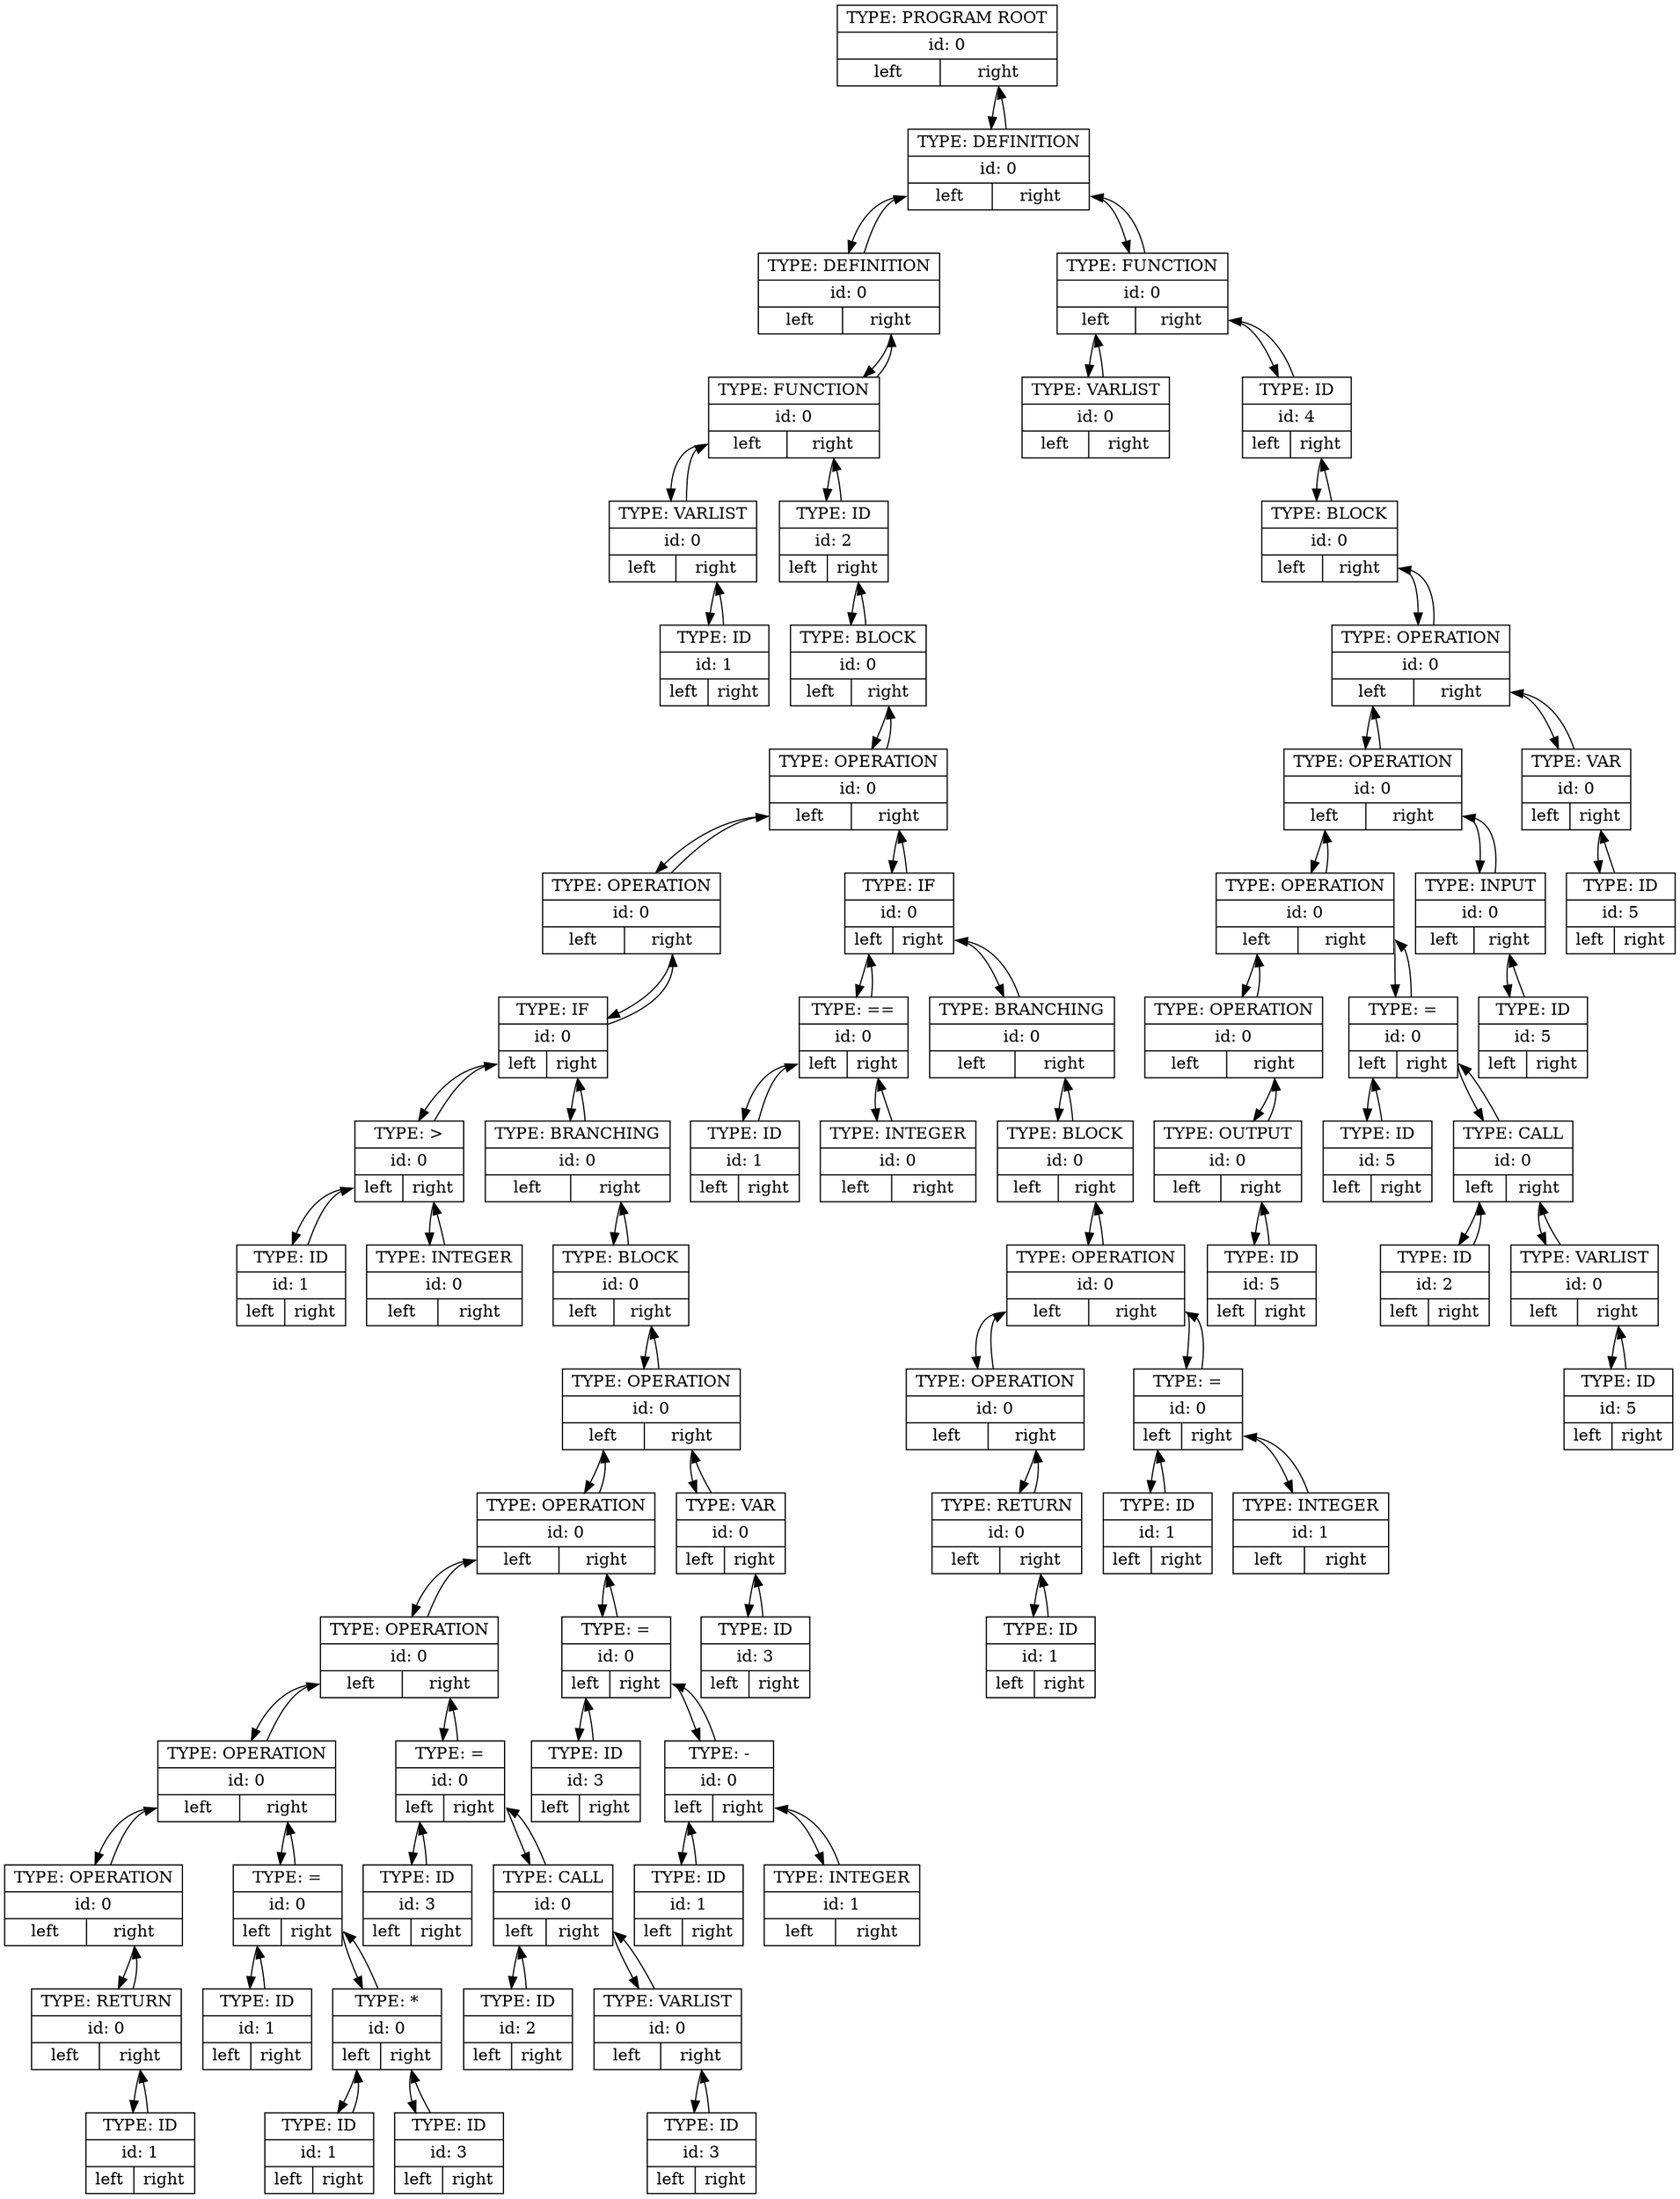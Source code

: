 digraph {
node0x55eb0b39d9a0[shape=record, label="{TYPE: PROGRAM ROOT | id: 0 | {<l> left | <r> right}}"];
node0x55eb0b39d9a0:r -> node0x55eb0b39da40;
node0x55eb0b39da40[shape=record, label="{TYPE: DEFINITION | id: 0 | {<l> left | <r> right}}"];
node0x55eb0b39da40 -> node0x55eb0b39d9a0;
node0x55eb0b39da40:l -> node0x55eb0b39dae0;
node0x55eb0b39dae0[shape=record, label="{TYPE: DEFINITION | id: 0 | {<l> left | <r> right}}"];
node0x55eb0b39dae0 -> node0x55eb0b39da40;
node0x55eb0b39dae0:r -> node0x55eb0b39db80;
node0x55eb0b39db80[shape=record, label="{TYPE: FUNCTION | id: 0 | {<l> left | <r> right}}"];
node0x55eb0b39db80 -> node0x55eb0b39dae0;
node0x55eb0b39db80:l -> node0x55eb0b39dc20;
node0x55eb0b39dc20[shape=record, label="{TYPE: VARLIST | id: 0 | {<l> left | <r> right}}"];
node0x55eb0b39dc20 -> node0x55eb0b39db80;
node0x55eb0b39dc20:r -> node0x55eb0b39dcc0;
node0x55eb0b39dcc0[shape=record, label="{TYPE: ID | id: 1 | {<l> left | <r> right}}"];
node0x55eb0b39dcc0 -> node0x55eb0b39dc20;
node0x55eb0b39db80:r -> node0x55eb0b39dd60;
node0x55eb0b39dd60[shape=record, label="{TYPE: ID | id: 2 | {<l> left | <r> right}}"];
node0x55eb0b39dd60 -> node0x55eb0b39db80;
node0x55eb0b39dd60:r -> node0x55eb0b39de20;
node0x55eb0b39de20[shape=record, label="{TYPE: BLOCK | id: 0 | {<l> left | <r> right}}"];
node0x55eb0b39de20 -> node0x55eb0b39dd60;
node0x55eb0b39de20:r -> node0x55eb0b39dec0;
node0x55eb0b39dec0[shape=record, label="{TYPE: OPERATION | id: 0 | {<l> left | <r> right}}"];
node0x55eb0b39dec0 -> node0x55eb0b39de20;
node0x55eb0b39dec0:l -> node0x55eb0b39df60;
node0x55eb0b39df60[shape=record, label="{TYPE: OPERATION | id: 0 | {<l> left | <r> right}}"];
node0x55eb0b39df60 -> node0x55eb0b39dec0;
node0x55eb0b39df60:r -> node0x55eb0b39e000;
node0x55eb0b39e000[shape=record, label="{TYPE: IF | id: 0 | {<l> left | <r> right}}"];
node0x55eb0b39e000 -> node0x55eb0b39df60;
node0x55eb0b39e000:l -> node0x55eb0b39e0a0;
node0x55eb0b39e0a0[shape=record, label="{TYPE: \> | id: 0 | {<l> left | <r> right}}"];
node0x55eb0b39e0a0 -> node0x55eb0b39e000;
node0x55eb0b39e0a0:l -> node0x55eb0b39e140;
node0x55eb0b39e140[shape=record, label="{TYPE: ID | id: 1 | {<l> left | <r> right}}"];
node0x55eb0b39e140 -> node0x55eb0b39e0a0;
node0x55eb0b39e0a0:r -> node0x55eb0b39e1e0;
node0x55eb0b39e1e0[shape=record, label="{TYPE: INTEGER | id: 0 | {<l> left | <r> right}}"];
node0x55eb0b39e1e0 -> node0x55eb0b39e0a0;
node0x55eb0b39e000:r -> node0x55eb0b39e210;
node0x55eb0b39e210[shape=record, label="{TYPE: BRANCHING | id: 0 | {<l> left | <r> right}}"];
node0x55eb0b39e210 -> node0x55eb0b39e000;
node0x55eb0b39e210:r -> node0x55eb0b39e2b0;
node0x55eb0b39e2b0[shape=record, label="{TYPE: BLOCK | id: 0 | {<l> left | <r> right}}"];
node0x55eb0b39e2b0 -> node0x55eb0b39e210;
node0x55eb0b39e2b0:r -> node0x55eb0b39e350;
node0x55eb0b39e350[shape=record, label="{TYPE: OPERATION | id: 0 | {<l> left | <r> right}}"];
node0x55eb0b39e350 -> node0x55eb0b39e2b0;
node0x55eb0b39e350:l -> node0x55eb0b39e3f0;
node0x55eb0b39e3f0[shape=record, label="{TYPE: OPERATION | id: 0 | {<l> left | <r> right}}"];
node0x55eb0b39e3f0 -> node0x55eb0b39e350;
node0x55eb0b39e3f0:l -> node0x55eb0b39e490;
node0x55eb0b39e490[shape=record, label="{TYPE: OPERATION | id: 0 | {<l> left | <r> right}}"];
node0x55eb0b39e490 -> node0x55eb0b39e3f0;
node0x55eb0b39e490:l -> node0x55eb0b39e530;
node0x55eb0b39e530[shape=record, label="{TYPE: OPERATION | id: 0 | {<l> left | <r> right}}"];
node0x55eb0b39e530 -> node0x55eb0b39e490;
node0x55eb0b39e530:l -> node0x55eb0b39e5d0;
node0x55eb0b39e5d0[shape=record, label="{TYPE: OPERATION | id: 0 | {<l> left | <r> right}}"];
node0x55eb0b39e5d0 -> node0x55eb0b39e530;
node0x55eb0b39e5d0:r -> node0x55eb0b39e670;
node0x55eb0b39e670[shape=record, label="{TYPE: RETURN | id: 0 | {<l> left | <r> right}}"];
node0x55eb0b39e670 -> node0x55eb0b39e5d0;
node0x55eb0b39e670:r -> node0x55eb0b39e710;
node0x55eb0b39e710[shape=record, label="{TYPE: ID | id: 1 | {<l> left | <r> right}}"];
node0x55eb0b39e710 -> node0x55eb0b39e670;
node0x55eb0b39e530:r -> node0x55eb0b39e7b0;
node0x55eb0b39e7b0[shape=record, label="{TYPE: = | id: 0 | {<l> left | <r> right}}"];
node0x55eb0b39e7b0 -> node0x55eb0b39e530;
node0x55eb0b39e7b0:l -> node0x55eb0b39e850;
node0x55eb0b39e850[shape=record, label="{TYPE: ID | id: 1 | {<l> left | <r> right}}"];
node0x55eb0b39e850 -> node0x55eb0b39e7b0;
node0x55eb0b39e7b0:r -> node0x55eb0b39e8f0;
node0x55eb0b39e8f0[shape=record, label="{TYPE: * | id: 0 | {<l> left | <r> right}}"];
node0x55eb0b39e8f0 -> node0x55eb0b39e7b0;
node0x55eb0b39e8f0:l -> node0x55eb0b39ed10;
node0x55eb0b39ed10[shape=record, label="{TYPE: ID | id: 1 | {<l> left | <r> right}}"];
node0x55eb0b39ed10 -> node0x55eb0b39e8f0;
node0x55eb0b39e8f0:r -> node0x55eb0b39edb0;
node0x55eb0b39edb0[shape=record, label="{TYPE: ID | id: 3 | {<l> left | <r> right}}"];
node0x55eb0b39edb0 -> node0x55eb0b39e8f0;
node0x55eb0b39e490:r -> node0x55eb0b39ee80;
node0x55eb0b39ee80[shape=record, label="{TYPE: = | id: 0 | {<l> left | <r> right}}"];
node0x55eb0b39ee80 -> node0x55eb0b39e490;
node0x55eb0b39ee80:l -> node0x55eb0b39ef20;
node0x55eb0b39ef20[shape=record, label="{TYPE: ID | id: 3 | {<l> left | <r> right}}"];
node0x55eb0b39ef20 -> node0x55eb0b39ee80;
node0x55eb0b39ee80:r -> node0x55eb0b39efc0;
node0x55eb0b39efc0[shape=record, label="{TYPE: CALL | id: 0 | {<l> left | <r> right}}"];
node0x55eb0b39efc0 -> node0x55eb0b39ee80;
node0x55eb0b39efc0:l -> node0x55eb0b39f060;
node0x55eb0b39f060[shape=record, label="{TYPE: ID | id: 2 | {<l> left | <r> right}}"];
node0x55eb0b39f060 -> node0x55eb0b39efc0;
node0x55eb0b39efc0:r -> node0x55eb0b39f100;
node0x55eb0b39f100[shape=record, label="{TYPE: VARLIST | id: 0 | {<l> left | <r> right}}"];
node0x55eb0b39f100 -> node0x55eb0b39efc0;
node0x55eb0b39f100:r -> node0x55eb0b39f1a0;
node0x55eb0b39f1a0[shape=record, label="{TYPE: ID | id: 3 | {<l> left | <r> right}}"];
node0x55eb0b39f1a0 -> node0x55eb0b39f100;
node0x55eb0b39e3f0:r -> node0x55eb0b39f240;
node0x55eb0b39f240[shape=record, label="{TYPE: = | id: 0 | {<l> left | <r> right}}"];
node0x55eb0b39f240 -> node0x55eb0b39e3f0;
node0x55eb0b39f240:l -> node0x55eb0b39f2e0;
node0x55eb0b39f2e0[shape=record, label="{TYPE: ID | id: 3 | {<l> left | <r> right}}"];
node0x55eb0b39f2e0 -> node0x55eb0b39f240;
node0x55eb0b39f240:r -> node0x55eb0b39f380;
node0x55eb0b39f380[shape=record, label="{TYPE: - | id: 0 | {<l> left | <r> right}}"];
node0x55eb0b39f380 -> node0x55eb0b39f240;
node0x55eb0b39f380:l -> node0x55eb0b39f420;
node0x55eb0b39f420[shape=record, label="{TYPE: ID | id: 1 | {<l> left | <r> right}}"];
node0x55eb0b39f420 -> node0x55eb0b39f380;
node0x55eb0b39f380:r -> node0x55eb0b39f4c0;
node0x55eb0b39f4c0[shape=record, label="{TYPE: INTEGER | id: 1 | {<l> left | <r> right}}"];
node0x55eb0b39f4c0 -> node0x55eb0b39f380;
node0x55eb0b39e350:r -> node0x55eb0b39f4f0;
node0x55eb0b39f4f0[shape=record, label="{TYPE: VAR | id: 0 | {<l> left | <r> right}}"];
node0x55eb0b39f4f0 -> node0x55eb0b39e350;
node0x55eb0b39f4f0:r -> node0x55eb0b39f590;
node0x55eb0b39f590[shape=record, label="{TYPE: ID | id: 3 | {<l> left | <r> right}}"];
node0x55eb0b39f590 -> node0x55eb0b39f4f0;
node0x55eb0b39dec0:r -> node0x55eb0b39f630;
node0x55eb0b39f630[shape=record, label="{TYPE: IF | id: 0 | {<l> left | <r> right}}"];
node0x55eb0b39f630 -> node0x55eb0b39dec0;
node0x55eb0b39f630:l -> node0x55eb0b39f6d0;
node0x55eb0b39f6d0[shape=record, label="{TYPE: == | id: 0 | {<l> left | <r> right}}"];
node0x55eb0b39f6d0 -> node0x55eb0b39f630;
node0x55eb0b39f6d0:l -> node0x55eb0b39f770;
node0x55eb0b39f770[shape=record, label="{TYPE: ID | id: 1 | {<l> left | <r> right}}"];
node0x55eb0b39f770 -> node0x55eb0b39f6d0;
node0x55eb0b39f6d0:r -> node0x55eb0b39f810;
node0x55eb0b39f810[shape=record, label="{TYPE: INTEGER | id: 0 | {<l> left | <r> right}}"];
node0x55eb0b39f810 -> node0x55eb0b39f6d0;
node0x55eb0b39f630:r -> node0x55eb0b39f840;
node0x55eb0b39f840[shape=record, label="{TYPE: BRANCHING | id: 0 | {<l> left | <r> right}}"];
node0x55eb0b39f840 -> node0x55eb0b39f630;
node0x55eb0b39f840:r -> node0x55eb0b39f8e0;
node0x55eb0b39f8e0[shape=record, label="{TYPE: BLOCK | id: 0 | {<l> left | <r> right}}"];
node0x55eb0b39f8e0 -> node0x55eb0b39f840;
node0x55eb0b39f8e0:r -> node0x55eb0b39f980;
node0x55eb0b39f980[shape=record, label="{TYPE: OPERATION | id: 0 | {<l> left | <r> right}}"];
node0x55eb0b39f980 -> node0x55eb0b39f8e0;
node0x55eb0b39f980:l -> node0x55eb0b39fa20;
node0x55eb0b39fa20[shape=record, label="{TYPE: OPERATION | id: 0 | {<l> left | <r> right}}"];
node0x55eb0b39fa20 -> node0x55eb0b39f980;
node0x55eb0b39fa20:r -> node0x55eb0b39fac0;
node0x55eb0b39fac0[shape=record, label="{TYPE: RETURN | id: 0 | {<l> left | <r> right}}"];
node0x55eb0b39fac0 -> node0x55eb0b39fa20;
node0x55eb0b39fac0:r -> node0x55eb0b39fb60;
node0x55eb0b39fb60[shape=record, label="{TYPE: ID | id: 1 | {<l> left | <r> right}}"];
node0x55eb0b39fb60 -> node0x55eb0b39fac0;
node0x55eb0b39f980:r -> node0x55eb0b39fc00;
node0x55eb0b39fc00[shape=record, label="{TYPE: = | id: 0 | {<l> left | <r> right}}"];
node0x55eb0b39fc00 -> node0x55eb0b39f980;
node0x55eb0b39fc00:l -> node0x55eb0b39fca0;
node0x55eb0b39fca0[shape=record, label="{TYPE: ID | id: 1 | {<l> left | <r> right}}"];
node0x55eb0b39fca0 -> node0x55eb0b39fc00;
node0x55eb0b39fc00:r -> node0x55eb0b39fd40;
node0x55eb0b39fd40[shape=record, label="{TYPE: INTEGER | id: 1 | {<l> left | <r> right}}"];
node0x55eb0b39fd40 -> node0x55eb0b39fc00;
node0x55eb0b39da40:r -> node0x55eb0b39fd70;
node0x55eb0b39fd70[shape=record, label="{TYPE: FUNCTION | id: 0 | {<l> left | <r> right}}"];
node0x55eb0b39fd70 -> node0x55eb0b39da40;
node0x55eb0b39fd70:l -> node0x55eb0b39fe10;
node0x55eb0b39fe10[shape=record, label="{TYPE: VARLIST | id: 0 | {<l> left | <r> right}}"];
node0x55eb0b39fe10 -> node0x55eb0b39fd70;
node0x55eb0b39fd70:r -> node0x55eb0b39feb0;
node0x55eb0b39feb0[shape=record, label="{TYPE: ID | id: 4 | {<l> left | <r> right}}"];
node0x55eb0b39feb0 -> node0x55eb0b39fd70;
node0x55eb0b39feb0:r -> node0x55eb0b39ff50;
node0x55eb0b39ff50[shape=record, label="{TYPE: BLOCK | id: 0 | {<l> left | <r> right}}"];
node0x55eb0b39ff50 -> node0x55eb0b39feb0;
node0x55eb0b39ff50:r -> node0x55eb0b39fff0;
node0x55eb0b39fff0[shape=record, label="{TYPE: OPERATION | id: 0 | {<l> left | <r> right}}"];
node0x55eb0b39fff0 -> node0x55eb0b39ff50;
node0x55eb0b39fff0:l -> node0x55eb0b3a0090;
node0x55eb0b3a0090[shape=record, label="{TYPE: OPERATION | id: 0 | {<l> left | <r> right}}"];
node0x55eb0b3a0090 -> node0x55eb0b39fff0;
node0x55eb0b3a0090:l -> node0x55eb0b3a0130;
node0x55eb0b3a0130[shape=record, label="{TYPE: OPERATION | id: 0 | {<l> left | <r> right}}"];
node0x55eb0b3a0130 -> node0x55eb0b3a0090;
node0x55eb0b3a0130:l -> node0x55eb0b3a01d0;
node0x55eb0b3a01d0[shape=record, label="{TYPE: OPERATION | id: 0 | {<l> left | <r> right}}"];
node0x55eb0b3a01d0 -> node0x55eb0b3a0130;
node0x55eb0b3a01d0:r -> node0x55eb0b3a0270;
node0x55eb0b3a0270[shape=record, label="{TYPE: OUTPUT | id: 0 | {<l> left | <r> right}}"];
node0x55eb0b3a0270 -> node0x55eb0b3a01d0;
node0x55eb0b3a0270:r -> node0x55eb0b3a0310;
node0x55eb0b3a0310[shape=record, label="{TYPE: ID | id: 5 | {<l> left | <r> right}}"];
node0x55eb0b3a0310 -> node0x55eb0b3a0270;
node0x55eb0b3a0130:r -> node0x55eb0b39ee50;
node0x55eb0b39ee50[shape=record, label="{TYPE: = | id: 0 | {<l> left | <r> right}}"];
node0x55eb0b39ee50 -> node0x55eb0b3a0130;
node0x55eb0b39ee50:l -> node0x55eb0b3a0420;
node0x55eb0b3a0420[shape=record, label="{TYPE: ID | id: 5 | {<l> left | <r> right}}"];
node0x55eb0b3a0420 -> node0x55eb0b39ee50;
node0x55eb0b39ee50:r -> node0x55eb0b3a04c0;
node0x55eb0b3a04c0[shape=record, label="{TYPE: CALL | id: 0 | {<l> left | <r> right}}"];
node0x55eb0b3a04c0 -> node0x55eb0b39ee50;
node0x55eb0b3a04c0:l -> node0x55eb0b3a0560;
node0x55eb0b3a0560[shape=record, label="{TYPE: ID | id: 2 | {<l> left | <r> right}}"];
node0x55eb0b3a0560 -> node0x55eb0b3a04c0;
node0x55eb0b3a04c0:r -> node0x55eb0b3a0600;
node0x55eb0b3a0600[shape=record, label="{TYPE: VARLIST | id: 0 | {<l> left | <r> right}}"];
node0x55eb0b3a0600 -> node0x55eb0b3a04c0;
node0x55eb0b3a0600:r -> node0x55eb0b3a06a0;
node0x55eb0b3a06a0[shape=record, label="{TYPE: ID | id: 5 | {<l> left | <r> right}}"];
node0x55eb0b3a06a0 -> node0x55eb0b3a0600;
node0x55eb0b3a0090:r -> node0x55eb0b3a0740;
node0x55eb0b3a0740[shape=record, label="{TYPE: INPUT | id: 0 | {<l> left | <r> right}}"];
node0x55eb0b3a0740 -> node0x55eb0b3a0090;
node0x55eb0b3a0740:r -> node0x55eb0b3a07e0;
node0x55eb0b3a07e0[shape=record, label="{TYPE: ID | id: 5 | {<l> left | <r> right}}"];
node0x55eb0b3a07e0 -> node0x55eb0b3a0740;
node0x55eb0b39fff0:r -> node0x55eb0b3a0880;
node0x55eb0b3a0880[shape=record, label="{TYPE: VAR | id: 0 | {<l> left | <r> right}}"];
node0x55eb0b3a0880 -> node0x55eb0b39fff0;
node0x55eb0b3a0880:r -> node0x55eb0b3a0920;
node0x55eb0b3a0920[shape=record, label="{TYPE: ID | id: 5 | {<l> left | <r> right}}"];
node0x55eb0b3a0920 -> node0x55eb0b3a0880;
}
